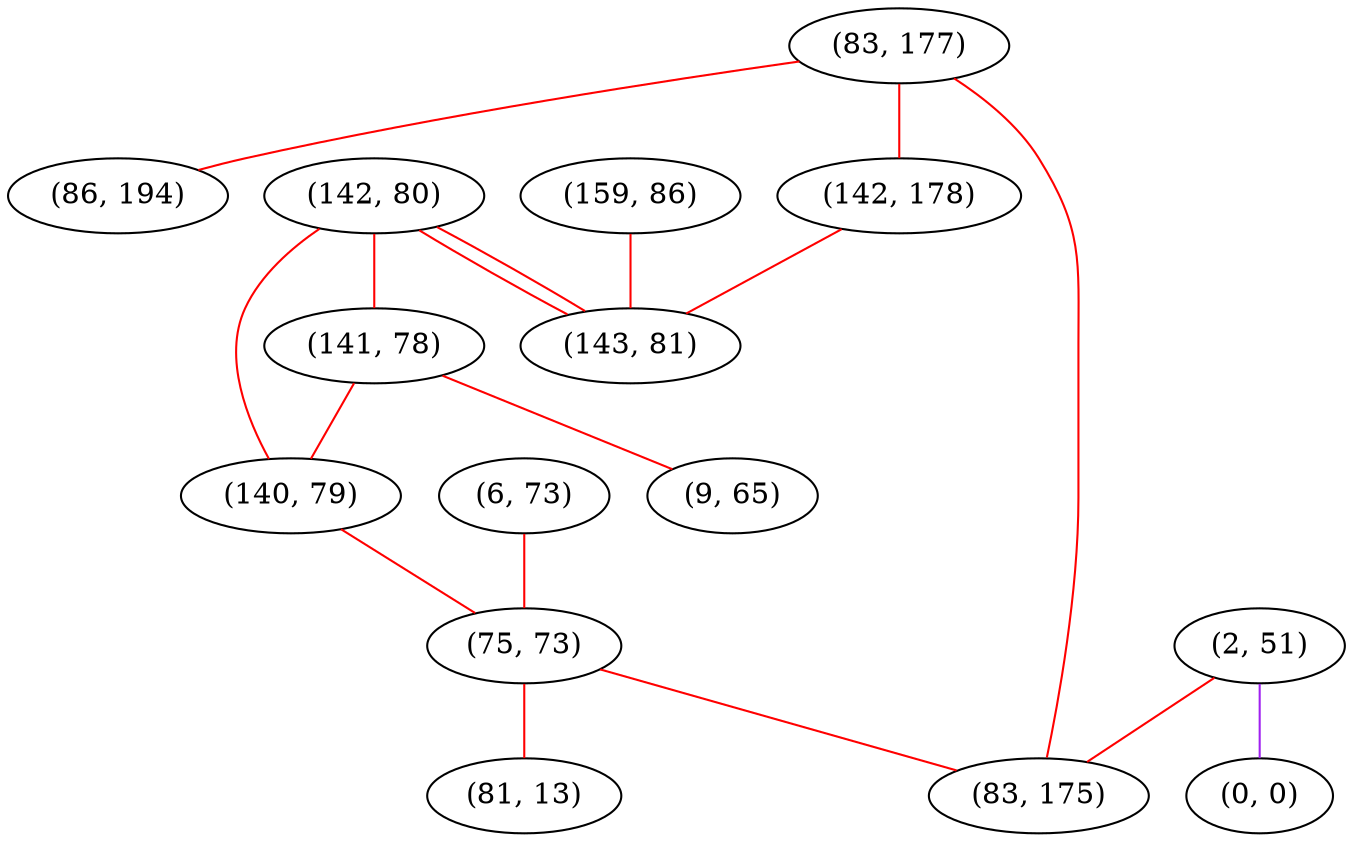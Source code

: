 graph "" {
"(6, 73)";
"(83, 177)";
"(2, 51)";
"(142, 80)";
"(0, 0)";
"(141, 78)";
"(142, 178)";
"(140, 79)";
"(75, 73)";
"(83, 175)";
"(159, 86)";
"(86, 194)";
"(9, 65)";
"(81, 13)";
"(143, 81)";
"(6, 73)" -- "(75, 73)"  [color=red, key=0, weight=1];
"(83, 177)" -- "(83, 175)"  [color=red, key=0, weight=1];
"(83, 177)" -- "(86, 194)"  [color=red, key=0, weight=1];
"(83, 177)" -- "(142, 178)"  [color=red, key=0, weight=1];
"(2, 51)" -- "(83, 175)"  [color=red, key=0, weight=1];
"(2, 51)" -- "(0, 0)"  [color=purple, key=0, weight=4];
"(142, 80)" -- "(141, 78)"  [color=red, key=0, weight=1];
"(142, 80)" -- "(140, 79)"  [color=red, key=0, weight=1];
"(142, 80)" -- "(143, 81)"  [color=red, key=0, weight=1];
"(142, 80)" -- "(143, 81)"  [color=red, key=1, weight=1];
"(141, 78)" -- "(140, 79)"  [color=red, key=0, weight=1];
"(141, 78)" -- "(9, 65)"  [color=red, key=0, weight=1];
"(142, 178)" -- "(143, 81)"  [color=red, key=0, weight=1];
"(140, 79)" -- "(75, 73)"  [color=red, key=0, weight=1];
"(75, 73)" -- "(83, 175)"  [color=red, key=0, weight=1];
"(75, 73)" -- "(81, 13)"  [color=red, key=0, weight=1];
"(159, 86)" -- "(143, 81)"  [color=red, key=0, weight=1];
}
